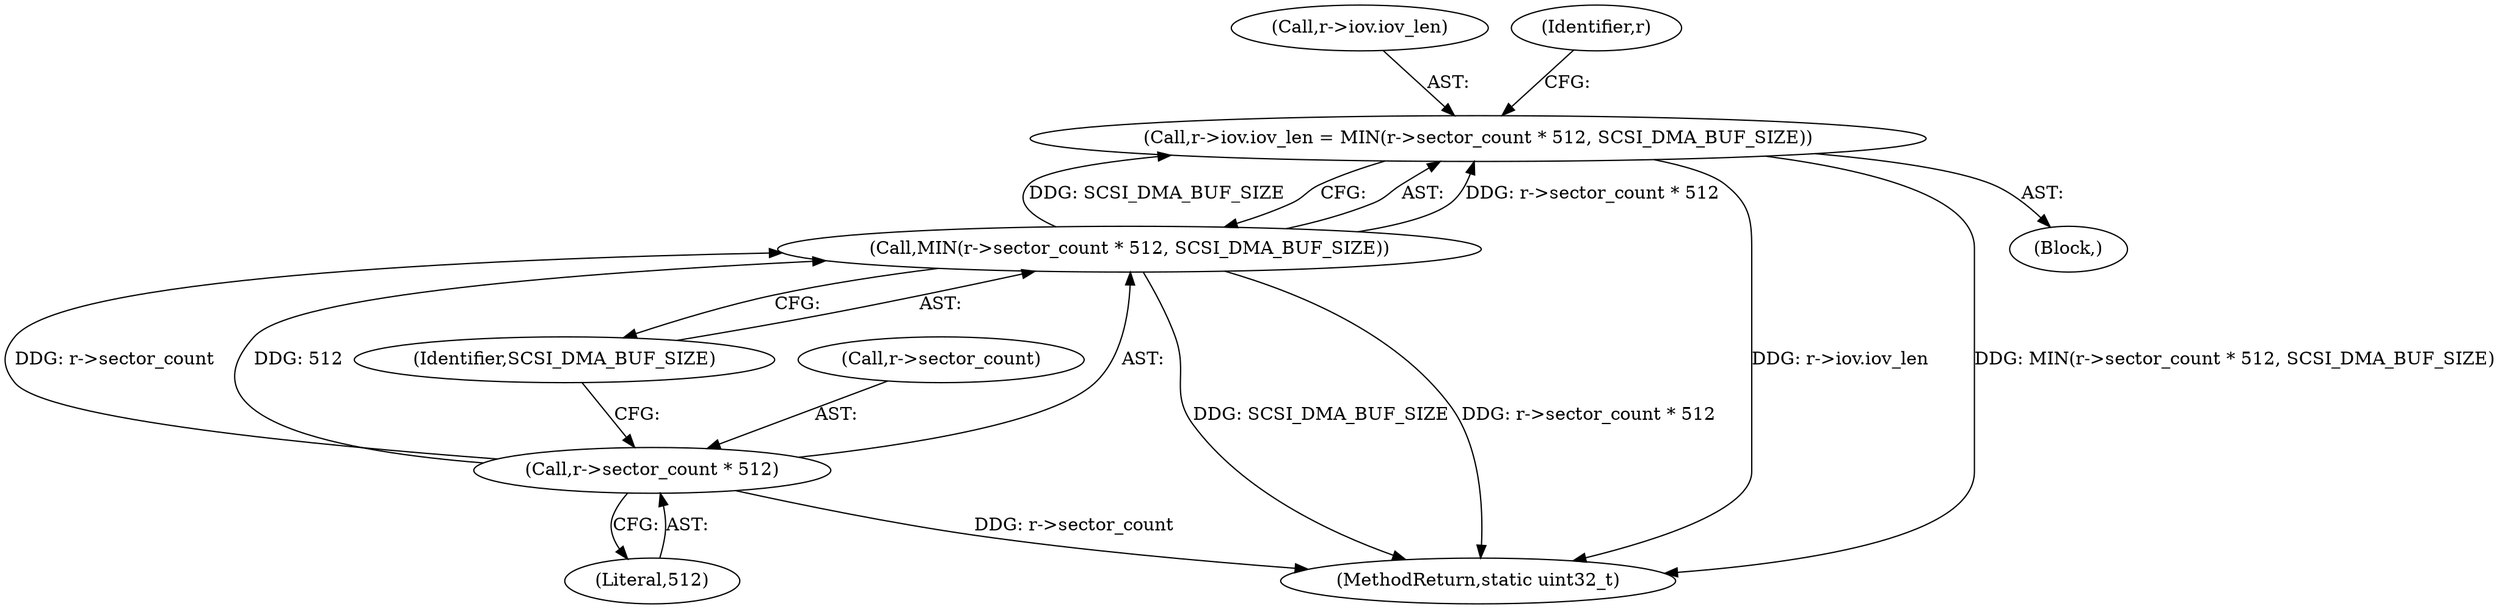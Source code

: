digraph "1_qemu_7285477ab11831b1cf56e45878a89170dd06d9b9_2@pointer" {
"1000103" [label="(Call,r->iov.iov_len = MIN(r->sector_count * 512, SCSI_DMA_BUF_SIZE))"];
"1000109" [label="(Call,MIN(r->sector_count * 512, SCSI_DMA_BUF_SIZE))"];
"1000110" [label="(Call,r->sector_count * 512)"];
"1000109" [label="(Call,MIN(r->sector_count * 512, SCSI_DMA_BUF_SIZE))"];
"1000111" [label="(Call,r->sector_count)"];
"1000110" [label="(Call,r->sector_count * 512)"];
"1000115" [label="(Identifier,SCSI_DMA_BUF_SIZE)"];
"1000134" [label="(MethodReturn,static uint32_t)"];
"1000103" [label="(Call,r->iov.iov_len = MIN(r->sector_count * 512, SCSI_DMA_BUF_SIZE))"];
"1000102" [label="(Block,)"];
"1000104" [label="(Call,r->iov.iov_len)"];
"1000119" [label="(Identifier,r)"];
"1000114" [label="(Literal,512)"];
"1000103" -> "1000102"  [label="AST: "];
"1000103" -> "1000109"  [label="CFG: "];
"1000104" -> "1000103"  [label="AST: "];
"1000109" -> "1000103"  [label="AST: "];
"1000119" -> "1000103"  [label="CFG: "];
"1000103" -> "1000134"  [label="DDG: r->iov.iov_len"];
"1000103" -> "1000134"  [label="DDG: MIN(r->sector_count * 512, SCSI_DMA_BUF_SIZE)"];
"1000109" -> "1000103"  [label="DDG: r->sector_count * 512"];
"1000109" -> "1000103"  [label="DDG: SCSI_DMA_BUF_SIZE"];
"1000109" -> "1000115"  [label="CFG: "];
"1000110" -> "1000109"  [label="AST: "];
"1000115" -> "1000109"  [label="AST: "];
"1000109" -> "1000134"  [label="DDG: SCSI_DMA_BUF_SIZE"];
"1000109" -> "1000134"  [label="DDG: r->sector_count * 512"];
"1000110" -> "1000109"  [label="DDG: r->sector_count"];
"1000110" -> "1000109"  [label="DDG: 512"];
"1000110" -> "1000114"  [label="CFG: "];
"1000111" -> "1000110"  [label="AST: "];
"1000114" -> "1000110"  [label="AST: "];
"1000115" -> "1000110"  [label="CFG: "];
"1000110" -> "1000134"  [label="DDG: r->sector_count"];
}
